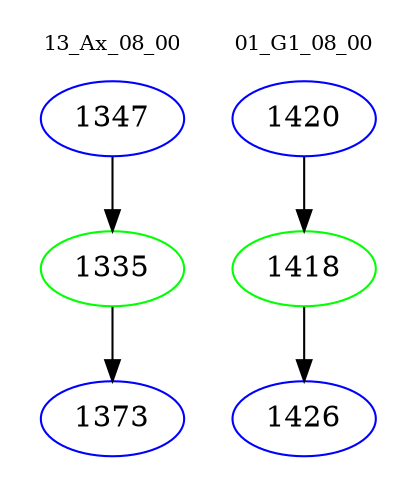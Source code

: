 digraph{
subgraph cluster_0 {
color = white
label = "13_Ax_08_00";
fontsize=10;
T0_1347 [label="1347", color="blue"]
T0_1347 -> T0_1335 [color="black"]
T0_1335 [label="1335", color="green"]
T0_1335 -> T0_1373 [color="black"]
T0_1373 [label="1373", color="blue"]
}
subgraph cluster_1 {
color = white
label = "01_G1_08_00";
fontsize=10;
T1_1420 [label="1420", color="blue"]
T1_1420 -> T1_1418 [color="black"]
T1_1418 [label="1418", color="green"]
T1_1418 -> T1_1426 [color="black"]
T1_1426 [label="1426", color="blue"]
}
}
